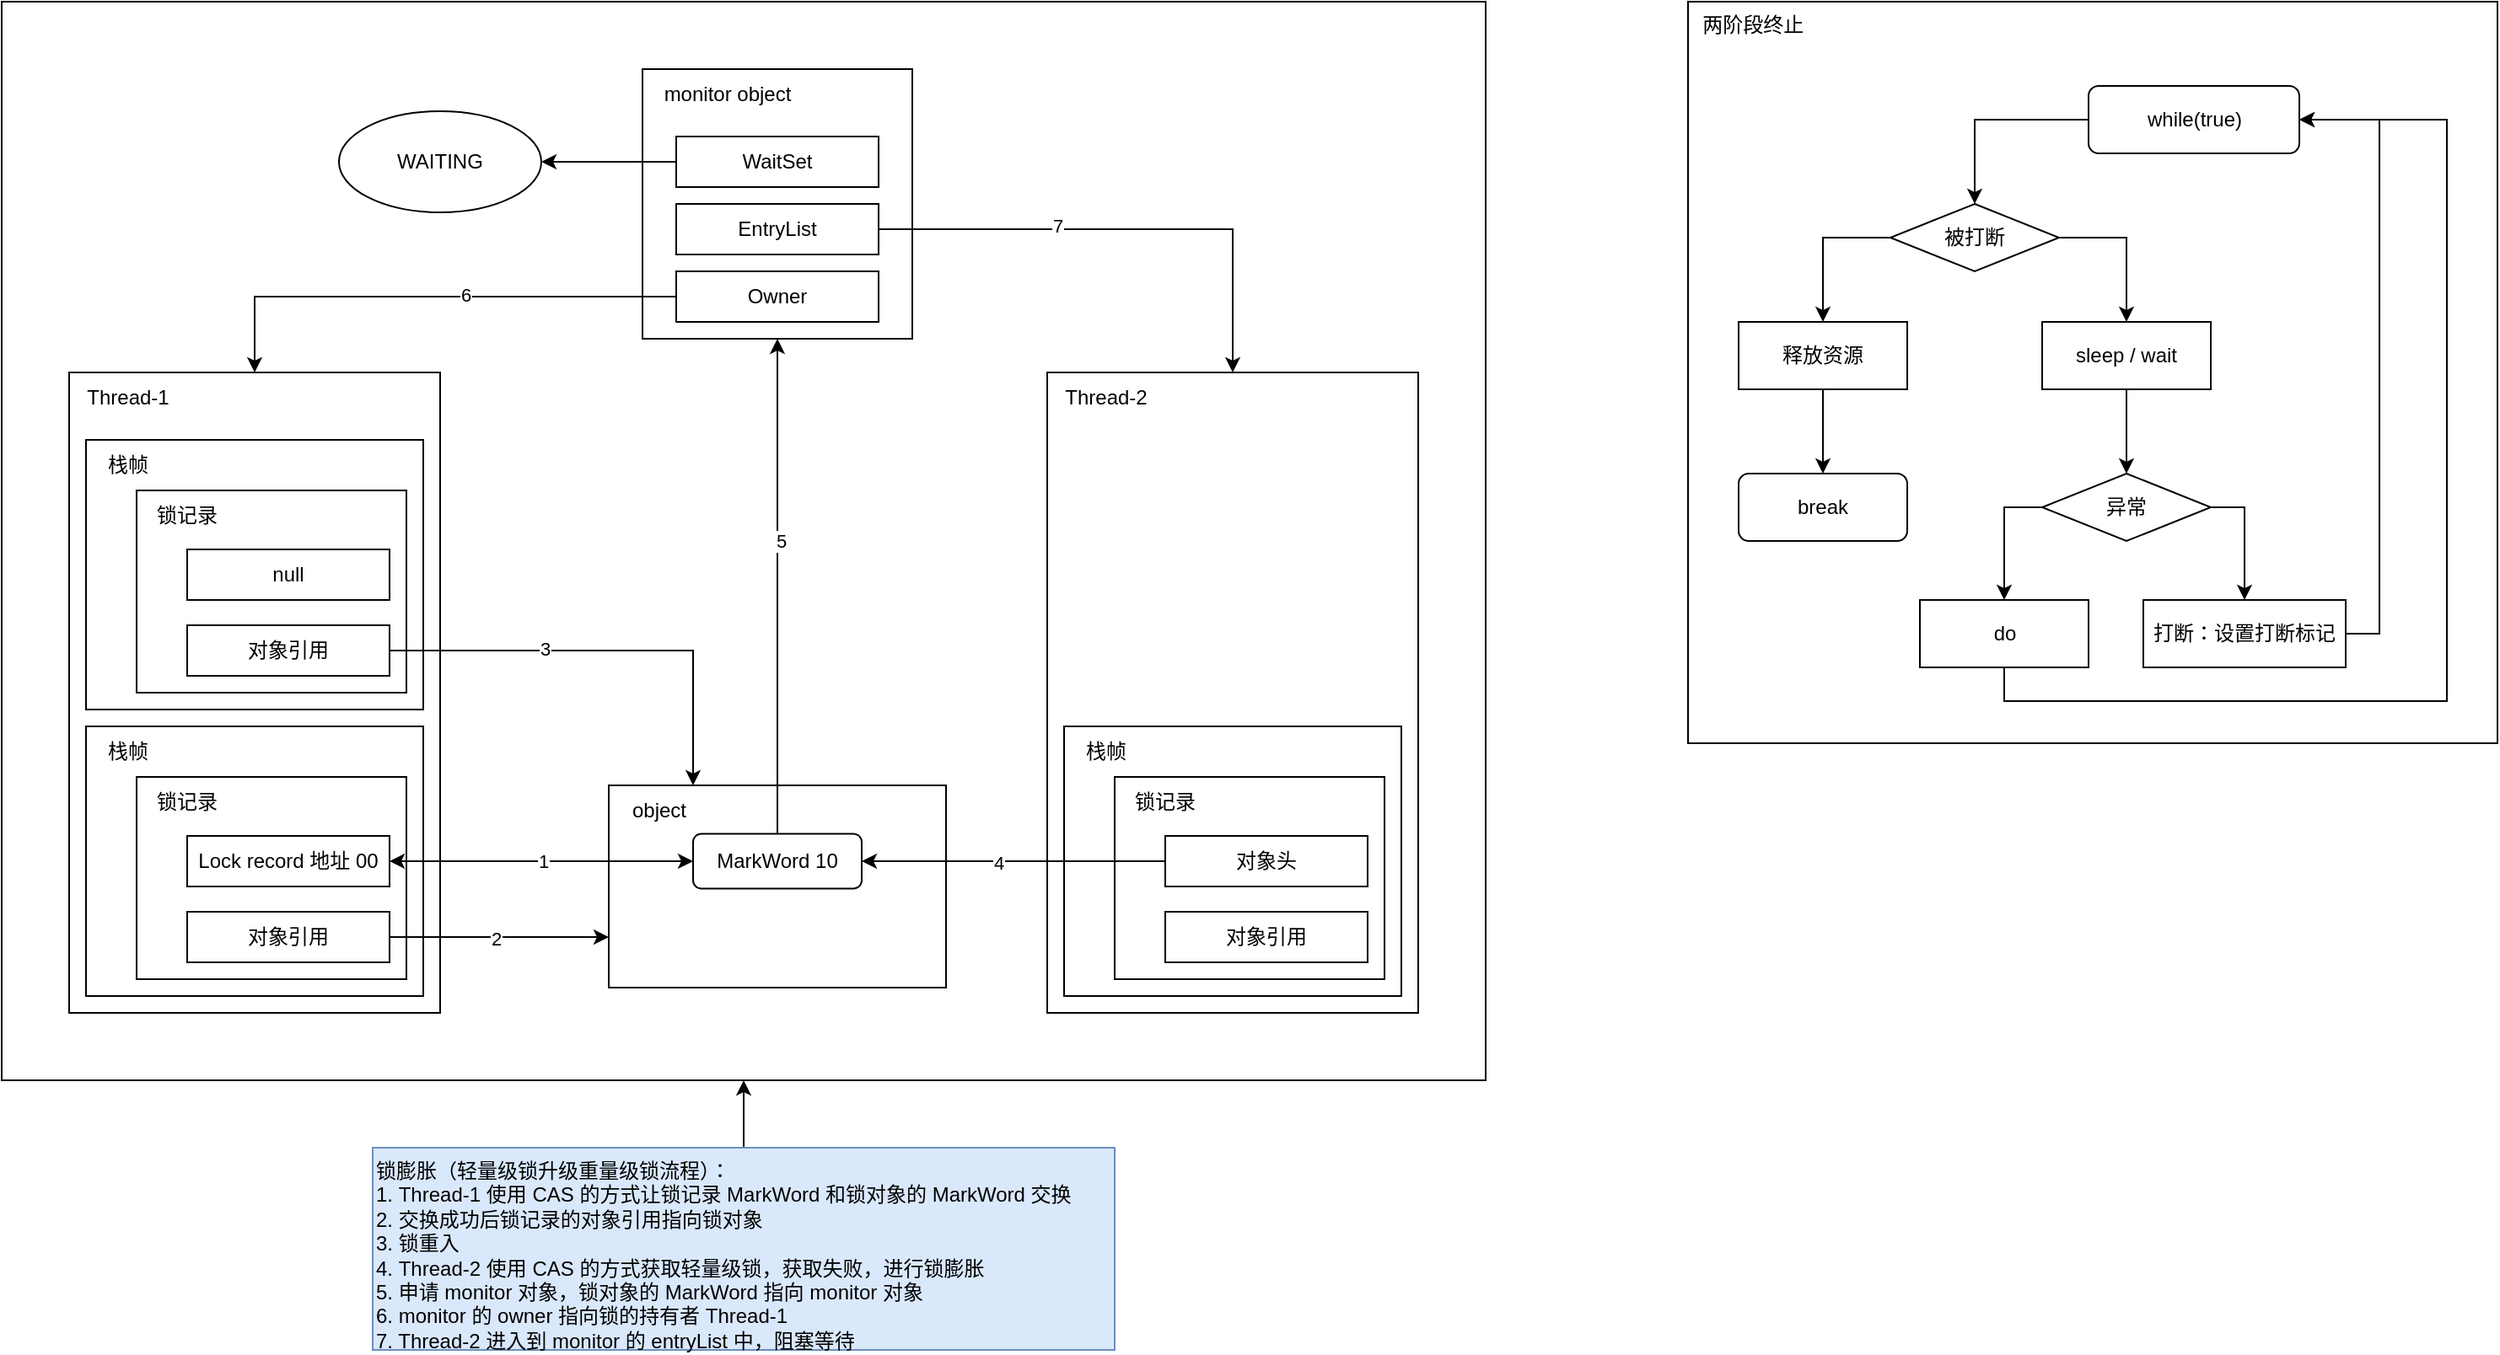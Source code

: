 <mxfile version="14.6.3" type="github">
  <diagram id="cTSsLISojrEdWvWWu5KB" name="锁膨胀">
    <mxGraphModel dx="946" dy="611" grid="1" gridSize="10" guides="1" tooltips="1" connect="1" arrows="1" fold="1" page="1" pageScale="1" pageWidth="4681" pageHeight="3300" math="0" shadow="0">
      <root>
        <mxCell id="0" />
        <mxCell id="1" parent="0" />
        <mxCell id="gwfLGuDfP8buWN1H-0vx-65" value="" style="rounded=0;whiteSpace=wrap;html=1;" vertex="1" parent="1">
          <mxGeometry x="200" y="200" width="880" height="640" as="geometry" />
        </mxCell>
        <mxCell id="gwfLGuDfP8buWN1H-0vx-1" value="" style="rounded=0;whiteSpace=wrap;html=1;" vertex="1" parent="1">
          <mxGeometry x="240" y="420" width="220" height="380" as="geometry" />
        </mxCell>
        <mxCell id="gwfLGuDfP8buWN1H-0vx-2" value="Thread-1" style="text;html=1;strokeColor=none;fillColor=none;align=center;verticalAlign=middle;whiteSpace=wrap;rounded=0;" vertex="1" parent="1">
          <mxGeometry x="240" y="420" width="70" height="30" as="geometry" />
        </mxCell>
        <mxCell id="gwfLGuDfP8buWN1H-0vx-10" value="" style="rounded=0;whiteSpace=wrap;html=1;" vertex="1" parent="1">
          <mxGeometry x="250" y="630" width="200" height="160" as="geometry" />
        </mxCell>
        <mxCell id="gwfLGuDfP8buWN1H-0vx-11" value="" style="rounded=0;whiteSpace=wrap;html=1;" vertex="1" parent="1">
          <mxGeometry x="280" y="660" width="160" height="120" as="geometry" />
        </mxCell>
        <mxCell id="gwfLGuDfP8buWN1H-0vx-12" value="Lock record 地址 00" style="rounded=0;whiteSpace=wrap;html=1;" vertex="1" parent="1">
          <mxGeometry x="310" y="695" width="120" height="30" as="geometry" />
        </mxCell>
        <mxCell id="gwfLGuDfP8buWN1H-0vx-27" style="edgeStyle=orthogonalEdgeStyle;rounded=0;orthogonalLoop=1;jettySize=auto;html=1;exitX=1;exitY=0.5;exitDx=0;exitDy=0;entryX=0;entryY=0.75;entryDx=0;entryDy=0;startArrow=none;startFill=0;" edge="1" parent="1" source="gwfLGuDfP8buWN1H-0vx-13" target="gwfLGuDfP8buWN1H-0vx-22">
          <mxGeometry relative="1" as="geometry" />
        </mxCell>
        <mxCell id="gwfLGuDfP8buWN1H-0vx-44" value="2" style="edgeLabel;html=1;align=center;verticalAlign=middle;resizable=0;points=[];" vertex="1" connectable="0" parent="gwfLGuDfP8buWN1H-0vx-27">
          <mxGeometry x="-0.031" y="-1" relative="1" as="geometry">
            <mxPoint as="offset" />
          </mxGeometry>
        </mxCell>
        <mxCell id="gwfLGuDfP8buWN1H-0vx-13" value="对象引用" style="rounded=0;whiteSpace=wrap;html=1;" vertex="1" parent="1">
          <mxGeometry x="310" y="740" width="120" height="30" as="geometry" />
        </mxCell>
        <mxCell id="gwfLGuDfP8buWN1H-0vx-14" value="栈帧" style="text;html=1;strokeColor=none;fillColor=none;align=center;verticalAlign=middle;whiteSpace=wrap;rounded=0;" vertex="1" parent="1">
          <mxGeometry x="250" y="630" width="50" height="30" as="geometry" />
        </mxCell>
        <mxCell id="gwfLGuDfP8buWN1H-0vx-15" value="锁记录" style="text;html=1;strokeColor=none;fillColor=none;align=center;verticalAlign=middle;whiteSpace=wrap;rounded=0;" vertex="1" parent="1">
          <mxGeometry x="280" y="660" width="60" height="30" as="geometry" />
        </mxCell>
        <mxCell id="gwfLGuDfP8buWN1H-0vx-16" value="" style="rounded=0;whiteSpace=wrap;html=1;" vertex="1" parent="1">
          <mxGeometry x="250" y="460" width="200" height="160" as="geometry" />
        </mxCell>
        <mxCell id="gwfLGuDfP8buWN1H-0vx-17" value="" style="rounded=0;whiteSpace=wrap;html=1;" vertex="1" parent="1">
          <mxGeometry x="280" y="490" width="160" height="120" as="geometry" />
        </mxCell>
        <mxCell id="gwfLGuDfP8buWN1H-0vx-18" value="null" style="rounded=0;whiteSpace=wrap;html=1;" vertex="1" parent="1">
          <mxGeometry x="310" y="525" width="120" height="30" as="geometry" />
        </mxCell>
        <mxCell id="gwfLGuDfP8buWN1H-0vx-26" style="edgeStyle=orthogonalEdgeStyle;rounded=0;orthogonalLoop=1;jettySize=auto;html=1;exitX=1;exitY=0.5;exitDx=0;exitDy=0;entryX=0.25;entryY=0;entryDx=0;entryDy=0;startArrow=none;startFill=0;" edge="1" parent="1" source="gwfLGuDfP8buWN1H-0vx-19" target="gwfLGuDfP8buWN1H-0vx-22">
          <mxGeometry relative="1" as="geometry" />
        </mxCell>
        <mxCell id="gwfLGuDfP8buWN1H-0vx-45" value="3" style="edgeLabel;html=1;align=center;verticalAlign=middle;resizable=0;points=[];" vertex="1" connectable="0" parent="gwfLGuDfP8buWN1H-0vx-26">
          <mxGeometry x="-0.292" y="1" relative="1" as="geometry">
            <mxPoint as="offset" />
          </mxGeometry>
        </mxCell>
        <mxCell id="gwfLGuDfP8buWN1H-0vx-19" value="对象引用" style="rounded=0;whiteSpace=wrap;html=1;" vertex="1" parent="1">
          <mxGeometry x="310" y="570" width="120" height="30" as="geometry" />
        </mxCell>
        <mxCell id="gwfLGuDfP8buWN1H-0vx-20" value="栈帧" style="text;html=1;strokeColor=none;fillColor=none;align=center;verticalAlign=middle;whiteSpace=wrap;rounded=0;" vertex="1" parent="1">
          <mxGeometry x="250" y="460" width="50" height="30" as="geometry" />
        </mxCell>
        <mxCell id="gwfLGuDfP8buWN1H-0vx-21" value="锁记录" style="text;html=1;strokeColor=none;fillColor=none;align=center;verticalAlign=middle;whiteSpace=wrap;rounded=0;" vertex="1" parent="1">
          <mxGeometry x="280" y="490" width="60" height="30" as="geometry" />
        </mxCell>
        <mxCell id="gwfLGuDfP8buWN1H-0vx-22" value="" style="rounded=0;whiteSpace=wrap;html=1;align=left;" vertex="1" parent="1">
          <mxGeometry x="560" y="665" width="200" height="120" as="geometry" />
        </mxCell>
        <mxCell id="gwfLGuDfP8buWN1H-0vx-54" style="edgeStyle=none;rounded=0;orthogonalLoop=1;jettySize=auto;html=1;exitX=0.5;exitY=0;exitDx=0;exitDy=0;entryX=0.5;entryY=1;entryDx=0;entryDy=0;startArrow=none;startFill=0;" edge="1" parent="1" source="gwfLGuDfP8buWN1H-0vx-23" target="gwfLGuDfP8buWN1H-0vx-49">
          <mxGeometry relative="1" as="geometry" />
        </mxCell>
        <mxCell id="gwfLGuDfP8buWN1H-0vx-55" value="5" style="edgeLabel;html=1;align=center;verticalAlign=middle;resizable=0;points=[];" vertex="1" connectable="0" parent="gwfLGuDfP8buWN1H-0vx-54">
          <mxGeometry x="0.186" y="-2" relative="1" as="geometry">
            <mxPoint as="offset" />
          </mxGeometry>
        </mxCell>
        <mxCell id="gwfLGuDfP8buWN1H-0vx-23" value="MarkWord 10" style="rounded=1;whiteSpace=wrap;html=1;" vertex="1" parent="1">
          <mxGeometry x="610" y="693.75" width="100" height="32.5" as="geometry" />
        </mxCell>
        <mxCell id="gwfLGuDfP8buWN1H-0vx-24" value="object" style="text;html=1;strokeColor=none;fillColor=none;align=center;verticalAlign=middle;whiteSpace=wrap;rounded=0;" vertex="1" parent="1">
          <mxGeometry x="560" y="665" width="60" height="30" as="geometry" />
        </mxCell>
        <mxCell id="gwfLGuDfP8buWN1H-0vx-25" style="rounded=0;orthogonalLoop=1;jettySize=auto;html=1;exitX=1;exitY=0.5;exitDx=0;exitDy=0;entryX=0;entryY=0.5;entryDx=0;entryDy=0;startArrow=classic;startFill=1;" edge="1" parent="1" source="gwfLGuDfP8buWN1H-0vx-12" target="gwfLGuDfP8buWN1H-0vx-23">
          <mxGeometry relative="1" as="geometry" />
        </mxCell>
        <mxCell id="gwfLGuDfP8buWN1H-0vx-43" value="1" style="edgeLabel;html=1;align=center;verticalAlign=middle;resizable=0;points=[];" vertex="1" connectable="0" parent="gwfLGuDfP8buWN1H-0vx-25">
          <mxGeometry x="0.012" relative="1" as="geometry">
            <mxPoint as="offset" />
          </mxGeometry>
        </mxCell>
        <mxCell id="gwfLGuDfP8buWN1H-0vx-28" value="" style="rounded=0;whiteSpace=wrap;html=1;" vertex="1" parent="1">
          <mxGeometry x="820" y="420" width="220" height="380" as="geometry" />
        </mxCell>
        <mxCell id="gwfLGuDfP8buWN1H-0vx-29" value="Thread-2" style="text;html=1;strokeColor=none;fillColor=none;align=center;verticalAlign=middle;whiteSpace=wrap;rounded=0;" vertex="1" parent="1">
          <mxGeometry x="820" y="420" width="70" height="30" as="geometry" />
        </mxCell>
        <mxCell id="gwfLGuDfP8buWN1H-0vx-30" value="" style="rounded=0;whiteSpace=wrap;html=1;" vertex="1" parent="1">
          <mxGeometry x="830" y="630" width="200" height="160" as="geometry" />
        </mxCell>
        <mxCell id="gwfLGuDfP8buWN1H-0vx-31" value="" style="rounded=0;whiteSpace=wrap;html=1;" vertex="1" parent="1">
          <mxGeometry x="860" y="660" width="160" height="120" as="geometry" />
        </mxCell>
        <mxCell id="gwfLGuDfP8buWN1H-0vx-42" style="rounded=0;orthogonalLoop=1;jettySize=auto;html=1;exitX=0;exitY=0.5;exitDx=0;exitDy=0;entryX=1;entryY=0.5;entryDx=0;entryDy=0;startArrow=none;startFill=0;" edge="1" parent="1" source="gwfLGuDfP8buWN1H-0vx-32" target="gwfLGuDfP8buWN1H-0vx-23">
          <mxGeometry relative="1" as="geometry" />
        </mxCell>
        <mxCell id="gwfLGuDfP8buWN1H-0vx-48" value="4" style="edgeLabel;html=1;align=center;verticalAlign=middle;resizable=0;points=[];" vertex="1" connectable="0" parent="gwfLGuDfP8buWN1H-0vx-42">
          <mxGeometry x="0.107" y="1" relative="1" as="geometry">
            <mxPoint as="offset" />
          </mxGeometry>
        </mxCell>
        <mxCell id="gwfLGuDfP8buWN1H-0vx-32" value="对象头" style="rounded=0;whiteSpace=wrap;html=1;" vertex="1" parent="1">
          <mxGeometry x="890" y="695" width="120" height="30" as="geometry" />
        </mxCell>
        <mxCell id="gwfLGuDfP8buWN1H-0vx-33" value="对象引用" style="rounded=0;whiteSpace=wrap;html=1;" vertex="1" parent="1">
          <mxGeometry x="890" y="740" width="120" height="30" as="geometry" />
        </mxCell>
        <mxCell id="gwfLGuDfP8buWN1H-0vx-34" value="栈帧" style="text;html=1;strokeColor=none;fillColor=none;align=center;verticalAlign=middle;whiteSpace=wrap;rounded=0;" vertex="1" parent="1">
          <mxGeometry x="830" y="630" width="50" height="30" as="geometry" />
        </mxCell>
        <mxCell id="gwfLGuDfP8buWN1H-0vx-35" value="锁记录" style="text;html=1;strokeColor=none;fillColor=none;align=center;verticalAlign=middle;whiteSpace=wrap;rounded=0;" vertex="1" parent="1">
          <mxGeometry x="860" y="660" width="60" height="30" as="geometry" />
        </mxCell>
        <mxCell id="gwfLGuDfP8buWN1H-0vx-49" value="" style="rounded=0;whiteSpace=wrap;html=1;" vertex="1" parent="1">
          <mxGeometry x="580" y="240" width="160" height="160" as="geometry" />
        </mxCell>
        <mxCell id="gwfLGuDfP8buWN1H-0vx-62" value="" style="edgeStyle=orthogonalEdgeStyle;rounded=0;orthogonalLoop=1;jettySize=auto;html=1;startArrow=none;startFill=0;" edge="1" parent="1" source="gwfLGuDfP8buWN1H-0vx-50" target="gwfLGuDfP8buWN1H-0vx-61">
          <mxGeometry relative="1" as="geometry" />
        </mxCell>
        <mxCell id="gwfLGuDfP8buWN1H-0vx-50" value="WaitSet" style="rounded=0;whiteSpace=wrap;html=1;" vertex="1" parent="1">
          <mxGeometry x="600" y="280" width="120" height="30" as="geometry" />
        </mxCell>
        <mxCell id="gwfLGuDfP8buWN1H-0vx-58" style="edgeStyle=orthogonalEdgeStyle;rounded=0;orthogonalLoop=1;jettySize=auto;html=1;exitX=1;exitY=0.5;exitDx=0;exitDy=0;entryX=0.5;entryY=0;entryDx=0;entryDy=0;startArrow=none;startFill=0;" edge="1" parent="1" source="gwfLGuDfP8buWN1H-0vx-51" target="gwfLGuDfP8buWN1H-0vx-28">
          <mxGeometry relative="1" as="geometry" />
        </mxCell>
        <mxCell id="gwfLGuDfP8buWN1H-0vx-59" value="7" style="edgeLabel;html=1;align=center;verticalAlign=middle;resizable=0;points=[];" vertex="1" connectable="0" parent="gwfLGuDfP8buWN1H-0vx-58">
          <mxGeometry x="-0.281" y="2" relative="1" as="geometry">
            <mxPoint as="offset" />
          </mxGeometry>
        </mxCell>
        <mxCell id="gwfLGuDfP8buWN1H-0vx-51" value="EntryList" style="rounded=0;whiteSpace=wrap;html=1;" vertex="1" parent="1">
          <mxGeometry x="600" y="320" width="120" height="30" as="geometry" />
        </mxCell>
        <mxCell id="gwfLGuDfP8buWN1H-0vx-56" style="edgeStyle=orthogonalEdgeStyle;rounded=0;orthogonalLoop=1;jettySize=auto;html=1;exitX=0;exitY=0.5;exitDx=0;exitDy=0;entryX=0.5;entryY=0;entryDx=0;entryDy=0;startArrow=none;startFill=0;" edge="1" parent="1" source="gwfLGuDfP8buWN1H-0vx-52" target="gwfLGuDfP8buWN1H-0vx-1">
          <mxGeometry relative="1" as="geometry" />
        </mxCell>
        <mxCell id="gwfLGuDfP8buWN1H-0vx-57" value="6" style="edgeLabel;html=1;align=center;verticalAlign=middle;resizable=0;points=[];" vertex="1" connectable="0" parent="gwfLGuDfP8buWN1H-0vx-56">
          <mxGeometry x="-0.152" y="-1" relative="1" as="geometry">
            <mxPoint as="offset" />
          </mxGeometry>
        </mxCell>
        <mxCell id="gwfLGuDfP8buWN1H-0vx-52" value="Owner" style="rounded=0;whiteSpace=wrap;html=1;" vertex="1" parent="1">
          <mxGeometry x="600" y="360" width="120" height="30" as="geometry" />
        </mxCell>
        <mxCell id="gwfLGuDfP8buWN1H-0vx-53" value="monitor object" style="text;html=1;strokeColor=none;fillColor=none;align=center;verticalAlign=middle;whiteSpace=wrap;rounded=0;" vertex="1" parent="1">
          <mxGeometry x="580" y="240" width="101" height="30" as="geometry" />
        </mxCell>
        <mxCell id="gwfLGuDfP8buWN1H-0vx-61" value="WAITING" style="ellipse;whiteSpace=wrap;html=1;rounded=0;" vertex="1" parent="1">
          <mxGeometry x="400" y="265" width="120" height="60" as="geometry" />
        </mxCell>
        <mxCell id="gwfLGuDfP8buWN1H-0vx-67" style="rounded=0;orthogonalLoop=1;jettySize=auto;html=1;exitX=0.5;exitY=0;exitDx=0;exitDy=0;entryX=0.5;entryY=1;entryDx=0;entryDy=0;startArrow=none;startFill=0;" edge="1" parent="1" source="gwfLGuDfP8buWN1H-0vx-64" target="gwfLGuDfP8buWN1H-0vx-65">
          <mxGeometry relative="1" as="geometry" />
        </mxCell>
        <mxCell id="gwfLGuDfP8buWN1H-0vx-64" value="锁膨胀（轻量级锁升级重量级锁流程）：&lt;br&gt;1. Thread-1 使用 CAS 的方式让锁记录 MarkWord 和锁对象的 MarkWord 交换&lt;br&gt;2. 交换成功后锁记录的对象引用指向锁对象&lt;br&gt;3. 锁重入&lt;br&gt;4. Thread-2 使用 CAS 的方式获取轻量级锁，获取失败，进行锁膨胀&lt;br&gt;5. 申请 monitor 对象，锁对象的 MarkWord 指向 monitor 对象&lt;br&gt;6. monitor 的 owner 指向锁的持有者 Thread-1&lt;br&gt;7. Thread-2 进入到 monitor 的 entryList 中，阻塞等待" style="text;html=1;strokeColor=#6c8ebf;fillColor=#dae8fc;align=left;verticalAlign=top;whiteSpace=wrap;rounded=0;" vertex="1" parent="1">
          <mxGeometry x="420" y="880" width="440" height="120" as="geometry" />
        </mxCell>
        <mxCell id="gwfLGuDfP8buWN1H-0vx-68" value="&amp;nbsp; 两阶段终止" style="rounded=0;whiteSpace=wrap;html=1;align=left;verticalAlign=top;" vertex="1" parent="1">
          <mxGeometry x="1200" y="200" width="480" height="440" as="geometry" />
        </mxCell>
        <mxCell id="gwfLGuDfP8buWN1H-0vx-72" style="rounded=0;orthogonalLoop=1;jettySize=auto;html=1;exitX=0;exitY=0.5;exitDx=0;exitDy=0;entryX=0.5;entryY=0;entryDx=0;entryDy=0;startArrow=none;startFill=0;edgeStyle=orthogonalEdgeStyle;" edge="1" parent="1" source="gwfLGuDfP8buWN1H-0vx-70" target="gwfLGuDfP8buWN1H-0vx-71">
          <mxGeometry relative="1" as="geometry" />
        </mxCell>
        <mxCell id="gwfLGuDfP8buWN1H-0vx-70" value="while(true)" style="rounded=1;whiteSpace=wrap;html=1;" vertex="1" parent="1">
          <mxGeometry x="1437.5" y="250" width="125" height="40" as="geometry" />
        </mxCell>
        <mxCell id="gwfLGuDfP8buWN1H-0vx-75" style="edgeStyle=orthogonalEdgeStyle;rounded=0;orthogonalLoop=1;jettySize=auto;html=1;exitX=0;exitY=0.5;exitDx=0;exitDy=0;entryX=0.5;entryY=0;entryDx=0;entryDy=0;startArrow=none;startFill=0;" edge="1" parent="1" source="gwfLGuDfP8buWN1H-0vx-71" target="gwfLGuDfP8buWN1H-0vx-73">
          <mxGeometry relative="1" as="geometry" />
        </mxCell>
        <mxCell id="gwfLGuDfP8buWN1H-0vx-83" style="edgeStyle=orthogonalEdgeStyle;rounded=0;orthogonalLoop=1;jettySize=auto;html=1;exitX=1;exitY=0.5;exitDx=0;exitDy=0;entryX=0.5;entryY=0;entryDx=0;entryDy=0;startArrow=none;startFill=0;" edge="1" parent="1" source="gwfLGuDfP8buWN1H-0vx-71" target="gwfLGuDfP8buWN1H-0vx-82">
          <mxGeometry relative="1" as="geometry" />
        </mxCell>
        <mxCell id="gwfLGuDfP8buWN1H-0vx-71" value="被打断" style="rhombus;whiteSpace=wrap;html=1;" vertex="1" parent="1">
          <mxGeometry x="1320" y="320" width="100" height="40" as="geometry" />
        </mxCell>
        <mxCell id="gwfLGuDfP8buWN1H-0vx-80" style="edgeStyle=orthogonalEdgeStyle;rounded=0;orthogonalLoop=1;jettySize=auto;html=1;exitX=0.5;exitY=1;exitDx=0;exitDy=0;entryX=0.5;entryY=0;entryDx=0;entryDy=0;startArrow=none;startFill=0;" edge="1" parent="1" source="gwfLGuDfP8buWN1H-0vx-73" target="gwfLGuDfP8buWN1H-0vx-78">
          <mxGeometry relative="1" as="geometry" />
        </mxCell>
        <mxCell id="gwfLGuDfP8buWN1H-0vx-73" value="释放资源" style="whiteSpace=wrap;html=1;" vertex="1" parent="1">
          <mxGeometry x="1230" y="390" width="100" height="40" as="geometry" />
        </mxCell>
        <mxCell id="gwfLGuDfP8buWN1H-0vx-78" value="break" style="rounded=1;whiteSpace=wrap;html=1;" vertex="1" parent="1">
          <mxGeometry x="1230" y="480" width="100" height="40" as="geometry" />
        </mxCell>
        <mxCell id="gwfLGuDfP8buWN1H-0vx-86" style="edgeStyle=orthogonalEdgeStyle;rounded=0;orthogonalLoop=1;jettySize=auto;html=1;exitX=0.5;exitY=1;exitDx=0;exitDy=0;entryX=0.5;entryY=0;entryDx=0;entryDy=0;startArrow=none;startFill=0;" edge="1" parent="1" source="gwfLGuDfP8buWN1H-0vx-82" target="gwfLGuDfP8buWN1H-0vx-85">
          <mxGeometry relative="1" as="geometry" />
        </mxCell>
        <mxCell id="gwfLGuDfP8buWN1H-0vx-82" value="sleep / wait" style="whiteSpace=wrap;html=1;" vertex="1" parent="1">
          <mxGeometry x="1410" y="390" width="100" height="40" as="geometry" />
        </mxCell>
        <mxCell id="gwfLGuDfP8buWN1H-0vx-90" style="edgeStyle=orthogonalEdgeStyle;rounded=0;orthogonalLoop=1;jettySize=auto;html=1;exitX=0;exitY=0.5;exitDx=0;exitDy=0;entryX=0.5;entryY=0;entryDx=0;entryDy=0;startArrow=none;startFill=0;" edge="1" parent="1" source="gwfLGuDfP8buWN1H-0vx-85" target="gwfLGuDfP8buWN1H-0vx-88">
          <mxGeometry relative="1" as="geometry" />
        </mxCell>
        <mxCell id="gwfLGuDfP8buWN1H-0vx-91" style="edgeStyle=orthogonalEdgeStyle;rounded=0;orthogonalLoop=1;jettySize=auto;html=1;exitX=1;exitY=0.5;exitDx=0;exitDy=0;entryX=0.5;entryY=0;entryDx=0;entryDy=0;startArrow=none;startFill=0;" edge="1" parent="1" source="gwfLGuDfP8buWN1H-0vx-85" target="gwfLGuDfP8buWN1H-0vx-89">
          <mxGeometry relative="1" as="geometry" />
        </mxCell>
        <mxCell id="gwfLGuDfP8buWN1H-0vx-85" value="异常" style="rhombus;whiteSpace=wrap;html=1;" vertex="1" parent="1">
          <mxGeometry x="1410" y="480" width="100" height="40" as="geometry" />
        </mxCell>
        <mxCell id="gwfLGuDfP8buWN1H-0vx-94" style="edgeStyle=orthogonalEdgeStyle;rounded=0;orthogonalLoop=1;jettySize=auto;html=1;exitX=0.5;exitY=1;exitDx=0;exitDy=0;entryX=1;entryY=0.5;entryDx=0;entryDy=0;startArrow=none;startFill=0;" edge="1" parent="1" source="gwfLGuDfP8buWN1H-0vx-88" target="gwfLGuDfP8buWN1H-0vx-70">
          <mxGeometry relative="1" as="geometry">
            <Array as="points">
              <mxPoint x="1388" y="615" />
              <mxPoint x="1650" y="615" />
              <mxPoint x="1650" y="270" />
            </Array>
          </mxGeometry>
        </mxCell>
        <mxCell id="gwfLGuDfP8buWN1H-0vx-88" value="do" style="whiteSpace=wrap;html=1;" vertex="1" parent="1">
          <mxGeometry x="1337.5" y="555" width="100" height="40" as="geometry" />
        </mxCell>
        <mxCell id="gwfLGuDfP8buWN1H-0vx-92" style="edgeStyle=orthogonalEdgeStyle;rounded=0;orthogonalLoop=1;jettySize=auto;html=1;exitX=1;exitY=0.5;exitDx=0;exitDy=0;entryX=1;entryY=0.5;entryDx=0;entryDy=0;startArrow=none;startFill=0;" edge="1" parent="1" source="gwfLGuDfP8buWN1H-0vx-89" target="gwfLGuDfP8buWN1H-0vx-70">
          <mxGeometry relative="1" as="geometry" />
        </mxCell>
        <mxCell id="gwfLGuDfP8buWN1H-0vx-89" value="打断：设置打断标记" style="whiteSpace=wrap;html=1;" vertex="1" parent="1">
          <mxGeometry x="1470" y="555" width="120" height="40" as="geometry" />
        </mxCell>
      </root>
    </mxGraphModel>
  </diagram>
</mxfile>
